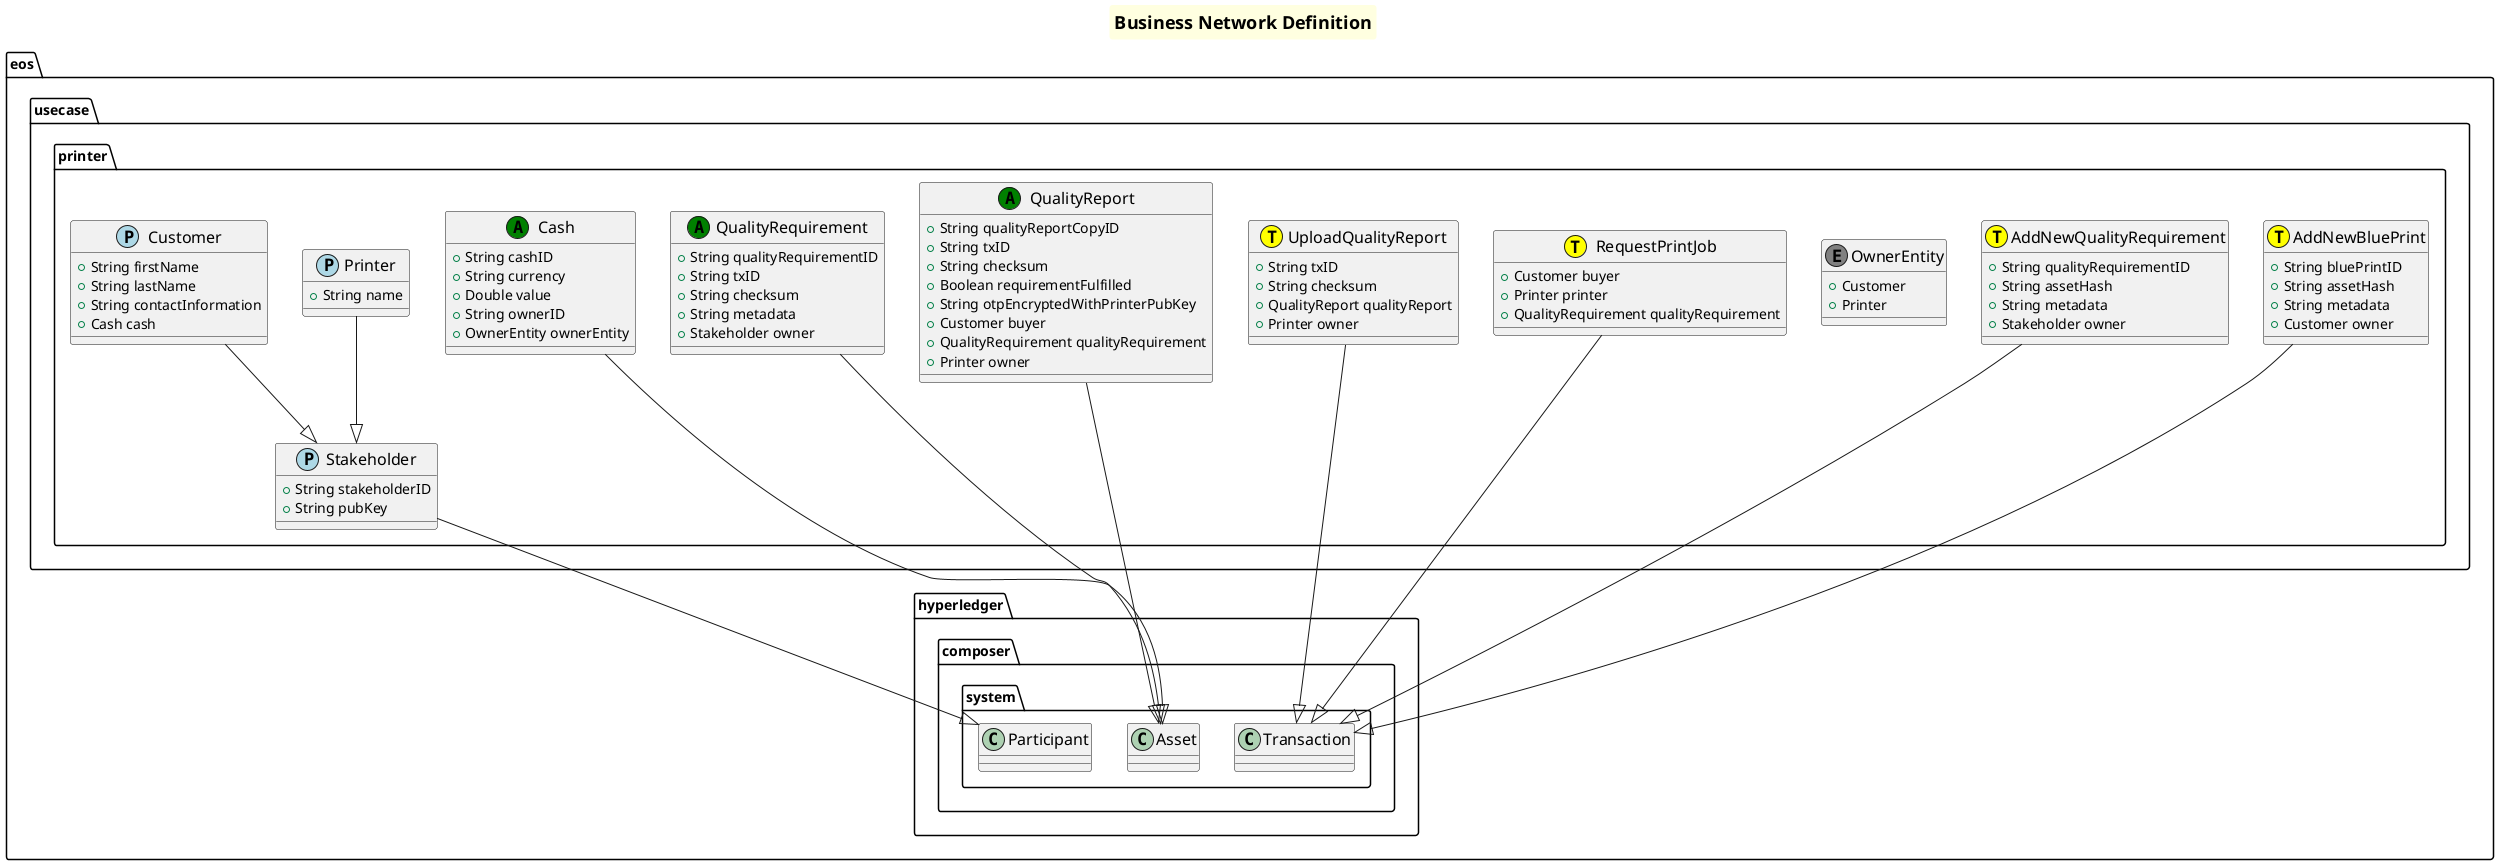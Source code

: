 @startuml Business-Network-Definition
'** Auto generated content, any changes may be lost **'
!define DATE %date[EEE, MMM d, ''yy 'at' HH:mm]%
skinparam class {
  Font {
    Color Black
    Style Plain
    Size 16
  }
}
skinparam title {
  BackgroundColor LightYellow
  BorderThickness 0.5
  BorderRoundCorner 6
  FontColor Black
  FontSize 18
}
title
Business Network Definition
end title
class eos.usecase.printer.Stakeholder << (P,lightblue) >> {
   + String stakeholderID
   + String pubKey
}
eos.usecase.printer.Stakeholder --|> eos.hyperledger.composer.system.Participant
class eos.usecase.printer.Customer << (P,lightblue) >> {
   + String firstName
   + String lastName
   + String contactInformation
   + Cash cash
}
eos.usecase.printer.Customer --|> eos.usecase.printer.Stakeholder
class eos.usecase.printer.Printer << (P,lightblue) >> {
   + String name
}
eos.usecase.printer.Printer --|> eos.usecase.printer.Stakeholder
class eos.usecase.printer.OwnerEntity << (E,grey) >> {
   + Customer
   + Printer
}
class eos.usecase.printer.Cash << (A,green) >> {
   + String cashID
   + String currency
   + Double value
   + String ownerID
   + OwnerEntity ownerEntity
}
eos.usecase.printer.Cash --|> eos.hyperledger.composer.system.Asset
class eos.usecase.printer.QualityRequirement << (A,green) >> {
   + String qualityRequirementID
   + String txID
   + String checksum
   + String metadata
   + Stakeholder owner
}
eos.usecase.printer.QualityRequirement --|> eos.hyperledger.composer.system.Asset
class eos.usecase.printer.QualityReport << (A,green) >> {
   + String qualityReportCopyID
   + String txID
   + String checksum
   + Boolean requirementFulfilled
   + String otpEncryptedWithPrinterPubKey
   + Customer buyer
   + QualityRequirement qualityRequirement
   + Printer owner
}
eos.usecase.printer.QualityReport --|> eos.hyperledger.composer.system.Asset
class eos.usecase.printer.UploadQualityReport << (T,yellow) >> {
   + String txID
   + String checksum
   + QualityReport qualityReport
   + Printer owner
}
eos.usecase.printer.UploadQualityReport --|> eos.hyperledger.composer.system.Transaction
class eos.usecase.printer.RequestPrintJob << (T,yellow) >> {
   + Customer buyer
   + Printer printer
   + QualityRequirement qualityRequirement
}
eos.usecase.printer.RequestPrintJob --|> eos.hyperledger.composer.system.Transaction
class eos.usecase.printer.AddNewQualityRequirement << (T,yellow) >> {
   + String qualityRequirementID
   + String assetHash
   + String metadata
   + Stakeholder owner
}
eos.usecase.printer.AddNewQualityRequirement --|> eos.hyperledger.composer.system.Transaction
class eos.usecase.printer.AddNewBluePrint << (T,yellow) >> {
   + String bluePrintID
   + String assetHash
   + String metadata
   + Customer owner
}
eos.usecase.printer.AddNewBluePrint --|> eos.hyperledger.composer.system.Transaction
'right footer DATE
@enduml

